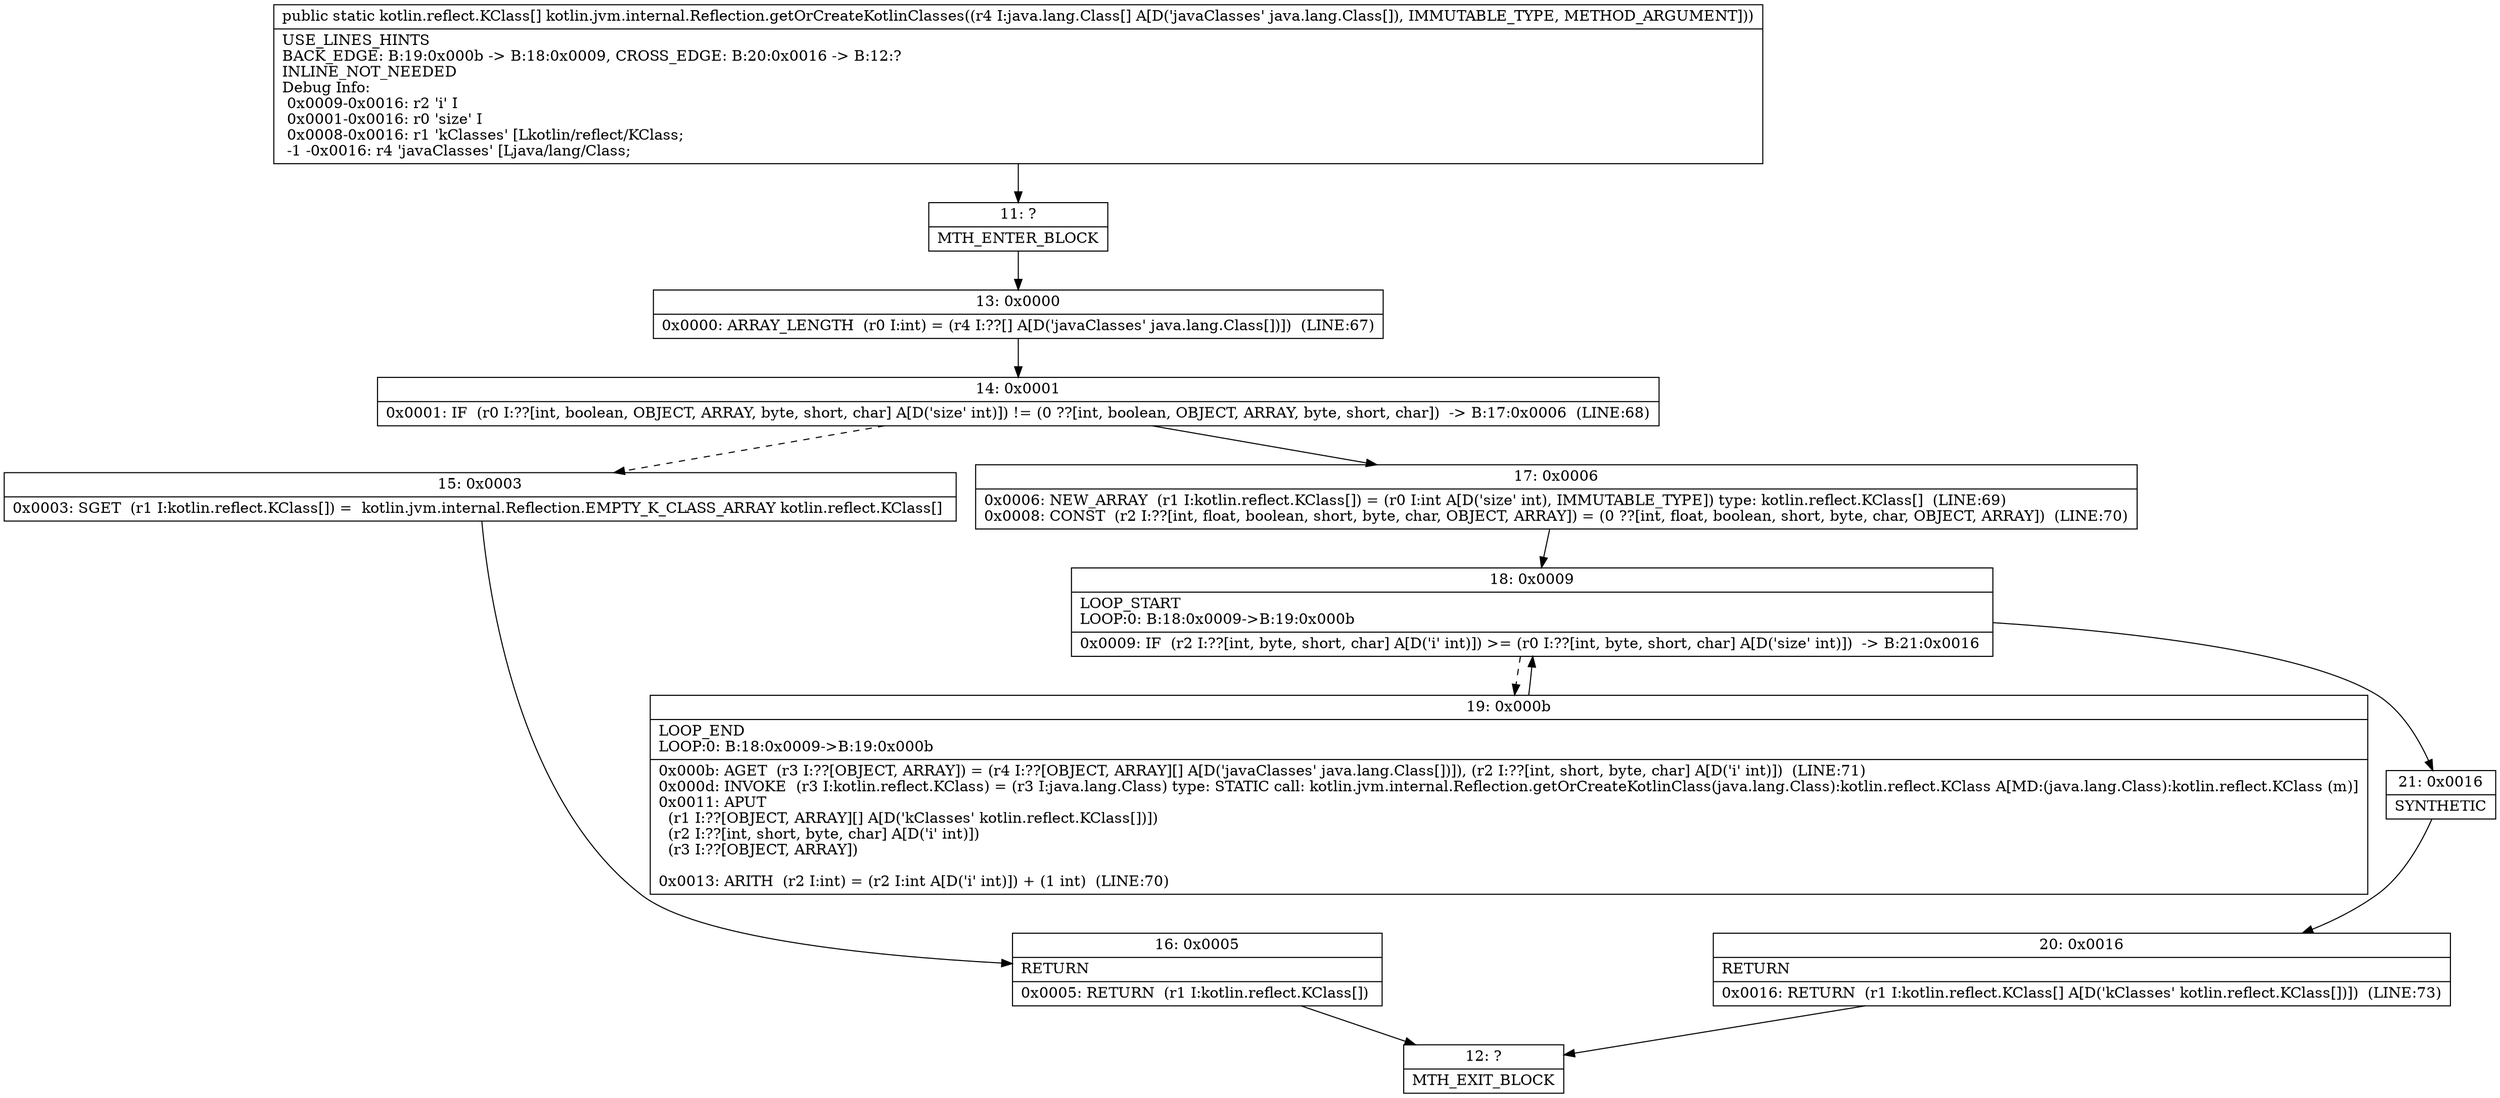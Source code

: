digraph "CFG forkotlin.jvm.internal.Reflection.getOrCreateKotlinClasses([Ljava\/lang\/Class;)[Lkotlin\/reflect\/KClass;" {
Node_11 [shape=record,label="{11\:\ ?|MTH_ENTER_BLOCK\l}"];
Node_13 [shape=record,label="{13\:\ 0x0000|0x0000: ARRAY_LENGTH  (r0 I:int) = (r4 I:??[] A[D('javaClasses' java.lang.Class[])])  (LINE:67)\l}"];
Node_14 [shape=record,label="{14\:\ 0x0001|0x0001: IF  (r0 I:??[int, boolean, OBJECT, ARRAY, byte, short, char] A[D('size' int)]) != (0 ??[int, boolean, OBJECT, ARRAY, byte, short, char])  \-\> B:17:0x0006  (LINE:68)\l}"];
Node_15 [shape=record,label="{15\:\ 0x0003|0x0003: SGET  (r1 I:kotlin.reflect.KClass[]) =  kotlin.jvm.internal.Reflection.EMPTY_K_CLASS_ARRAY kotlin.reflect.KClass[] \l}"];
Node_16 [shape=record,label="{16\:\ 0x0005|RETURN\l|0x0005: RETURN  (r1 I:kotlin.reflect.KClass[]) \l}"];
Node_12 [shape=record,label="{12\:\ ?|MTH_EXIT_BLOCK\l}"];
Node_17 [shape=record,label="{17\:\ 0x0006|0x0006: NEW_ARRAY  (r1 I:kotlin.reflect.KClass[]) = (r0 I:int A[D('size' int), IMMUTABLE_TYPE]) type: kotlin.reflect.KClass[]  (LINE:69)\l0x0008: CONST  (r2 I:??[int, float, boolean, short, byte, char, OBJECT, ARRAY]) = (0 ??[int, float, boolean, short, byte, char, OBJECT, ARRAY])  (LINE:70)\l}"];
Node_18 [shape=record,label="{18\:\ 0x0009|LOOP_START\lLOOP:0: B:18:0x0009\-\>B:19:0x000b\l|0x0009: IF  (r2 I:??[int, byte, short, char] A[D('i' int)]) \>= (r0 I:??[int, byte, short, char] A[D('size' int)])  \-\> B:21:0x0016 \l}"];
Node_19 [shape=record,label="{19\:\ 0x000b|LOOP_END\lLOOP:0: B:18:0x0009\-\>B:19:0x000b\l|0x000b: AGET  (r3 I:??[OBJECT, ARRAY]) = (r4 I:??[OBJECT, ARRAY][] A[D('javaClasses' java.lang.Class[])]), (r2 I:??[int, short, byte, char] A[D('i' int)])  (LINE:71)\l0x000d: INVOKE  (r3 I:kotlin.reflect.KClass) = (r3 I:java.lang.Class) type: STATIC call: kotlin.jvm.internal.Reflection.getOrCreateKotlinClass(java.lang.Class):kotlin.reflect.KClass A[MD:(java.lang.Class):kotlin.reflect.KClass (m)]\l0x0011: APUT  \l  (r1 I:??[OBJECT, ARRAY][] A[D('kClasses' kotlin.reflect.KClass[])])\l  (r2 I:??[int, short, byte, char] A[D('i' int)])\l  (r3 I:??[OBJECT, ARRAY])\l \l0x0013: ARITH  (r2 I:int) = (r2 I:int A[D('i' int)]) + (1 int)  (LINE:70)\l}"];
Node_21 [shape=record,label="{21\:\ 0x0016|SYNTHETIC\l}"];
Node_20 [shape=record,label="{20\:\ 0x0016|RETURN\l|0x0016: RETURN  (r1 I:kotlin.reflect.KClass[] A[D('kClasses' kotlin.reflect.KClass[])])  (LINE:73)\l}"];
MethodNode[shape=record,label="{public static kotlin.reflect.KClass[] kotlin.jvm.internal.Reflection.getOrCreateKotlinClasses((r4 I:java.lang.Class[] A[D('javaClasses' java.lang.Class[]), IMMUTABLE_TYPE, METHOD_ARGUMENT]))  | USE_LINES_HINTS\lBACK_EDGE: B:19:0x000b \-\> B:18:0x0009, CROSS_EDGE: B:20:0x0016 \-\> B:12:?\lINLINE_NOT_NEEDED\lDebug Info:\l  0x0009\-0x0016: r2 'i' I\l  0x0001\-0x0016: r0 'size' I\l  0x0008\-0x0016: r1 'kClasses' [Lkotlin\/reflect\/KClass;\l  \-1 \-0x0016: r4 'javaClasses' [Ljava\/lang\/Class;\l}"];
MethodNode -> Node_11;Node_11 -> Node_13;
Node_13 -> Node_14;
Node_14 -> Node_15[style=dashed];
Node_14 -> Node_17;
Node_15 -> Node_16;
Node_16 -> Node_12;
Node_17 -> Node_18;
Node_18 -> Node_19[style=dashed];
Node_18 -> Node_21;
Node_19 -> Node_18;
Node_21 -> Node_20;
Node_20 -> Node_12;
}

